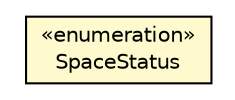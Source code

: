 #!/usr/local/bin/dot
#
# Class diagram 
# Generated by UMLGraph version R5_6-24-gf6e263 (http://www.umlgraph.org/)
#

digraph G {
	edge [fontname="Helvetica",fontsize=10,labelfontname="Helvetica",labelfontsize=10];
	node [fontname="Helvetica",fontsize=10,shape=plaintext];
	nodesep=0.25;
	ranksep=0.5;
	// org.universAAL.middleware.interfaces.space.SpaceStatus
	c358383 [label=<<table title="org.universAAL.middleware.interfaces.space.SpaceStatus" border="0" cellborder="1" cellspacing="0" cellpadding="2" port="p" bgcolor="lemonChiffon" href="./SpaceStatus.html">
		<tr><td><table border="0" cellspacing="0" cellpadding="1">
<tr><td align="center" balign="center"> &#171;enumeration&#187; </td></tr>
<tr><td align="center" balign="center"> SpaceStatus </td></tr>
		</table></td></tr>
		</table>>, URL="./SpaceStatus.html", fontname="Helvetica", fontcolor="black", fontsize=10.0];
}

